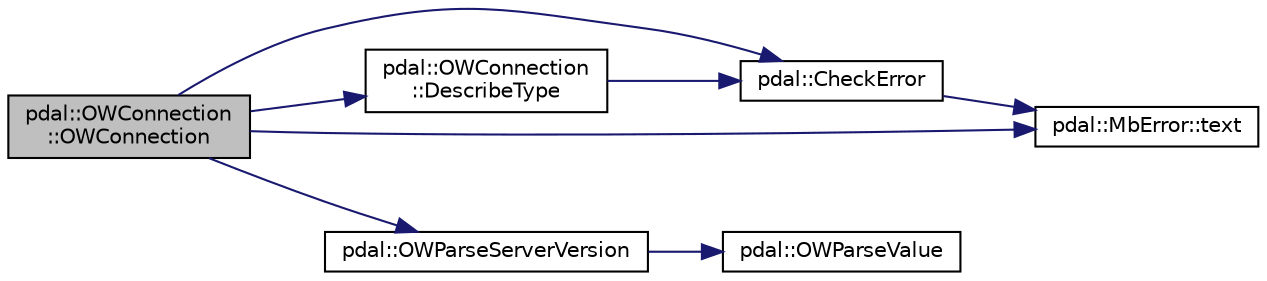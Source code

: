 digraph "pdal::OWConnection::OWConnection"
{
  edge [fontname="Helvetica",fontsize="10",labelfontname="Helvetica",labelfontsize="10"];
  node [fontname="Helvetica",fontsize="10",shape=record];
  rankdir="LR";
  Node1 [label="pdal::OWConnection\l::OWConnection",height=0.2,width=0.4,color="black", fillcolor="grey75", style="filled", fontcolor="black"];
  Node1 -> Node2 [color="midnightblue",fontsize="10",style="solid",fontname="Helvetica"];
  Node2 [label="pdal::CheckError",height=0.2,width=0.4,color="black", fillcolor="white", style="filled",URL="$namespacepdal.html#a6c7080f4fd6dc91b0cf4cfa8bc61a51c"];
  Node2 -> Node3 [color="midnightblue",fontsize="10",style="solid",fontname="Helvetica"];
  Node3 [label="pdal::MbError::text",height=0.2,width=0.4,color="black", fillcolor="white", style="filled",URL="$namespacepdal_1_1MbError.html#a4d54b8e3f4518938995230a414498a54"];
  Node1 -> Node4 [color="midnightblue",fontsize="10",style="solid",fontname="Helvetica"];
  Node4 [label="pdal::OWConnection\l::DescribeType",height=0.2,width=0.4,color="black", fillcolor="white", style="filled",URL="$classpdal_1_1OWConnection.html#ae6506490ccafdd702a94aa8383bd1bb8"];
  Node4 -> Node2 [color="midnightblue",fontsize="10",style="solid",fontname="Helvetica"];
  Node1 -> Node5 [color="midnightblue",fontsize="10",style="solid",fontname="Helvetica"];
  Node5 [label="pdal::OWParseServerVersion",height=0.2,width=0.4,color="black", fillcolor="white", style="filled",URL="$namespacepdal.html#a1ffed8f76a9cd53183ef89b7d8629a63"];
  Node5 -> Node6 [color="midnightblue",fontsize="10",style="solid",fontname="Helvetica"];
  Node6 [label="pdal::OWParseValue",height=0.2,width=0.4,color="black", fillcolor="white", style="filled",URL="$namespacepdal.html#a3f86bbbc4175d895f09565f3447fc3b9"];
  Node1 -> Node3 [color="midnightblue",fontsize="10",style="solid",fontname="Helvetica"];
}
